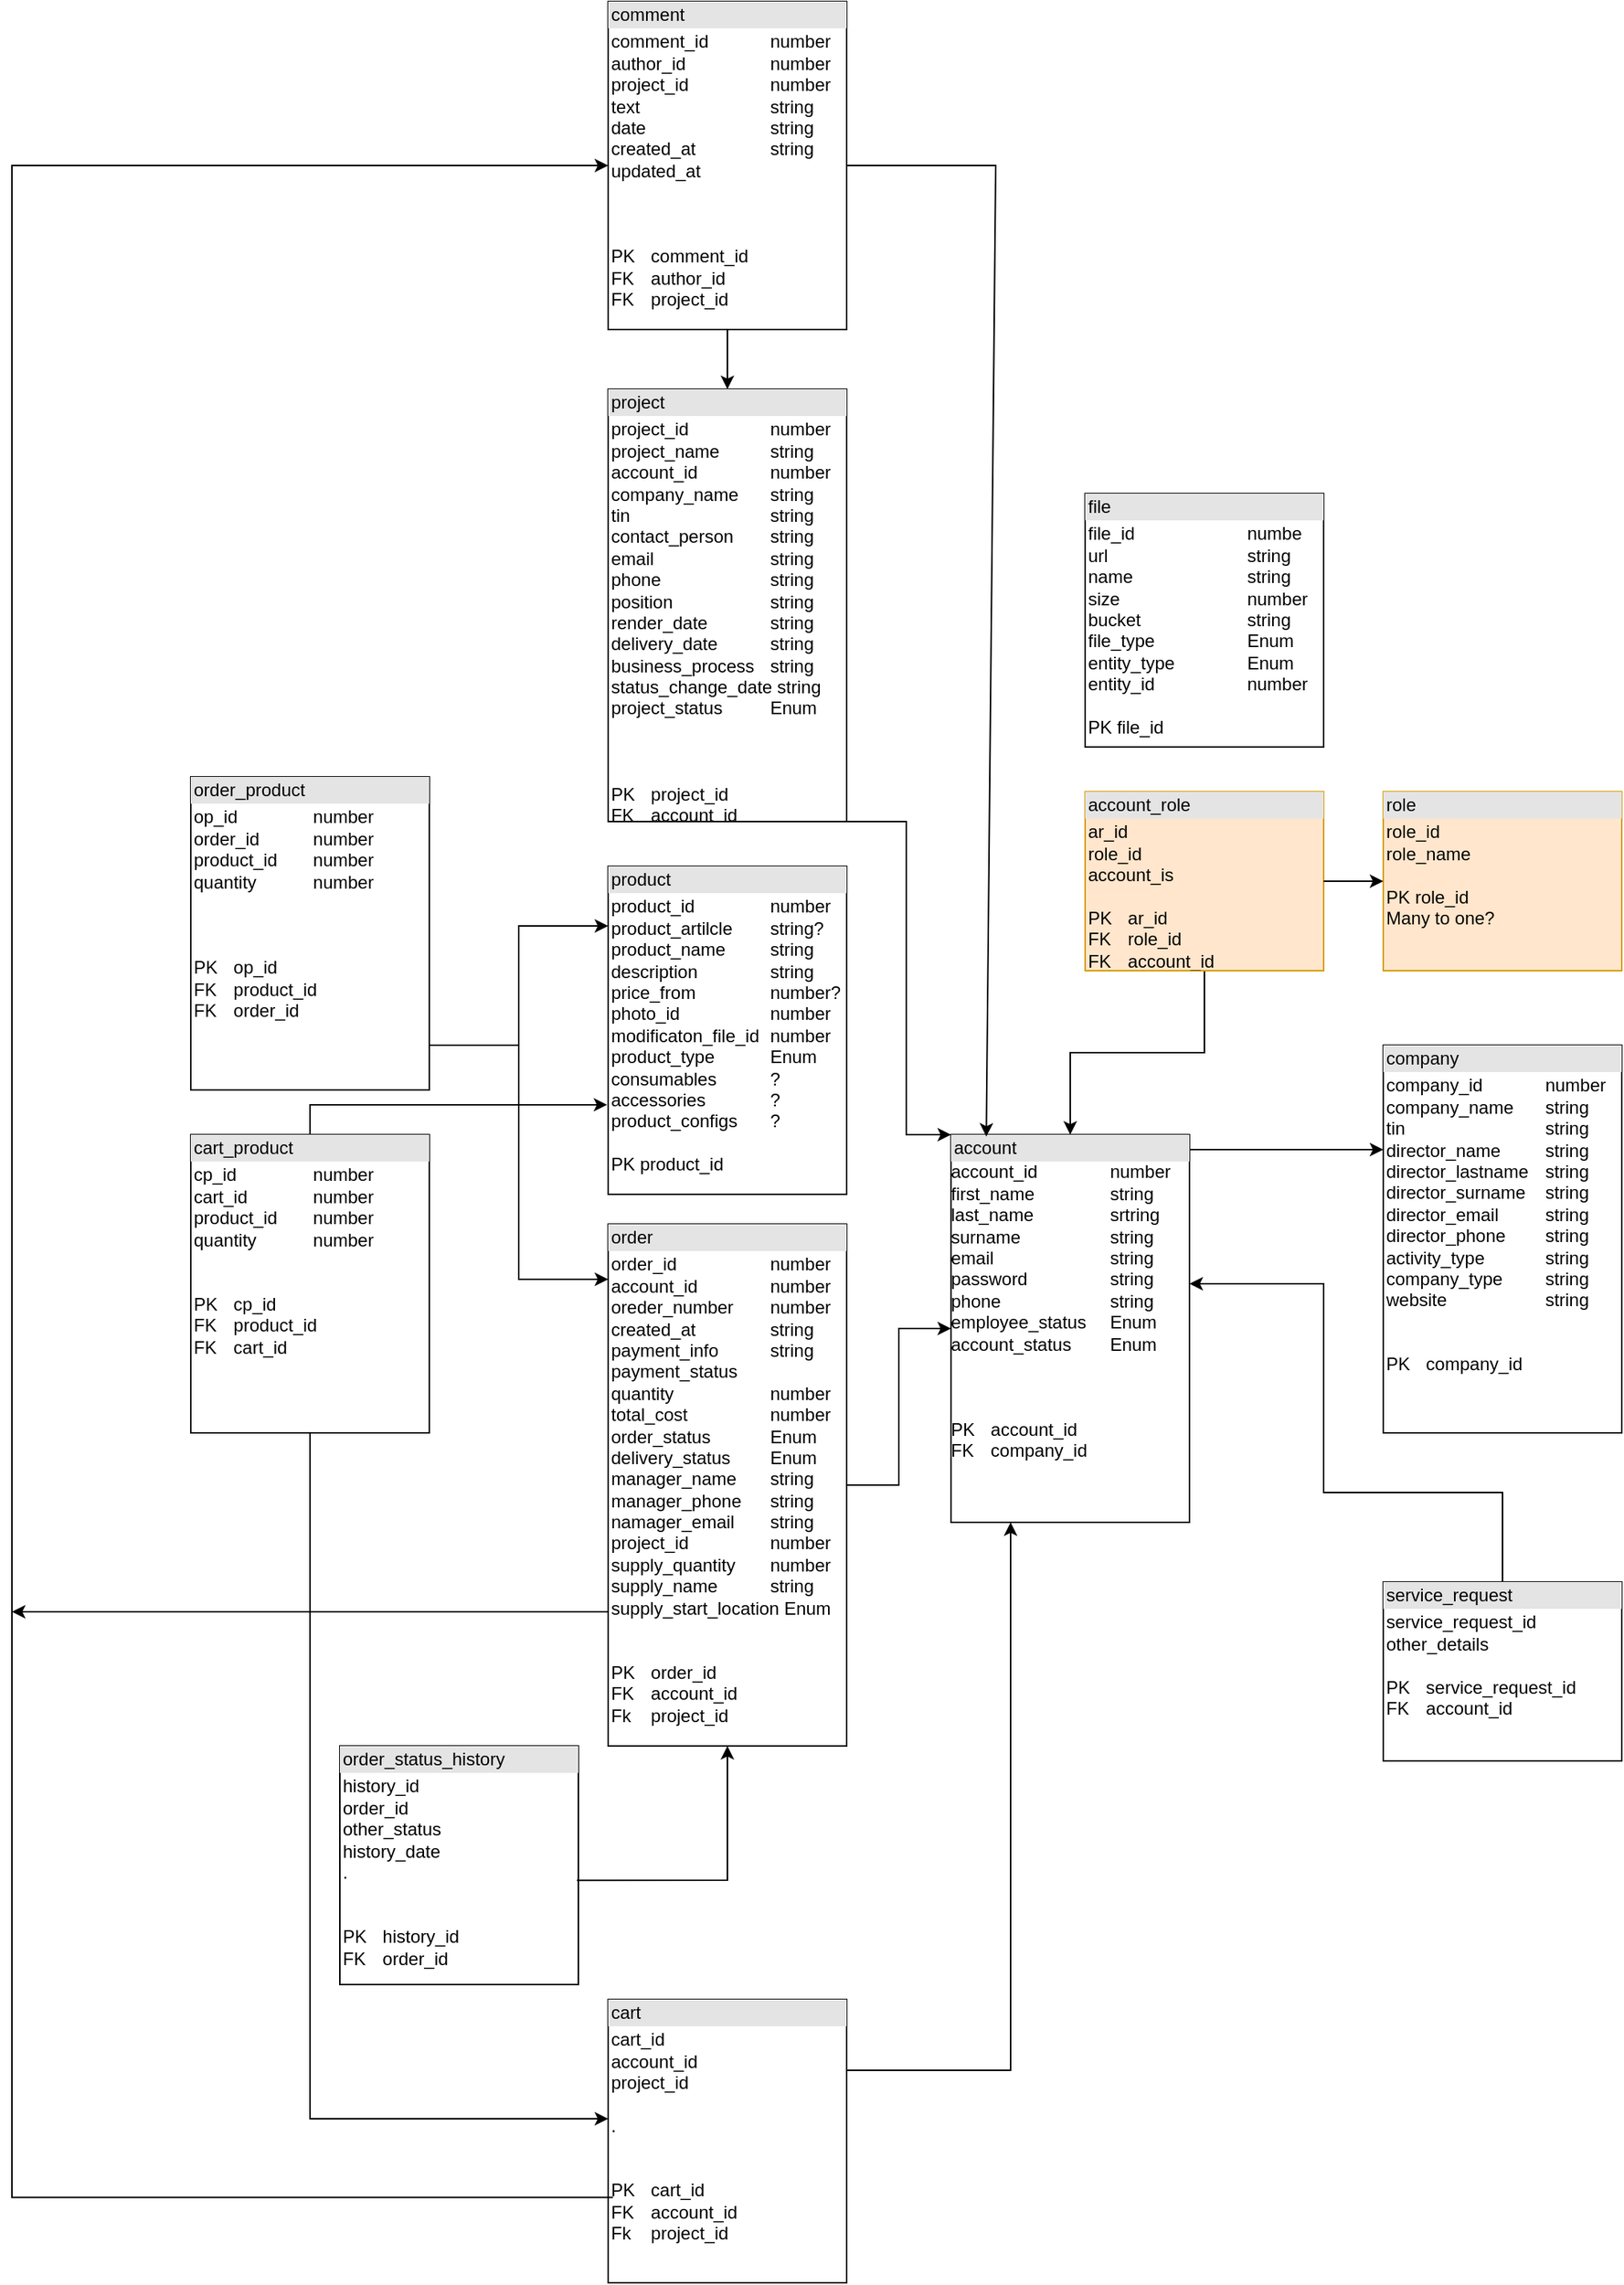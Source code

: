 <mxfile version="24.3.1" type="github">
  <diagram name="Page-1" id="c4acf3e9-155e-7222-9cf6-157b1a14988f">
    <mxGraphModel dx="1850" dy="497" grid="1" gridSize="10" guides="1" tooltips="1" connect="1" arrows="1" fold="1" page="1" pageScale="1" pageWidth="850" pageHeight="1100" background="none" math="0" shadow="0">
      <root>
        <mxCell id="0" />
        <mxCell id="1" parent="0" />
        <mxCell id="9PMVTdHqtHLO4FlDm-59-1" value="&lt;div style=&quot;box-sizing:border-box;width:100%;background:#e4e4e4;padding:2px;&quot;&gt;account&lt;/div&gt;&lt;div&gt;account_id&lt;span style=&quot;white-space: pre;&quot;&gt;&#x9;&lt;/span&gt;&lt;span style=&quot;white-space: pre;&quot;&gt;&#x9;&lt;/span&gt;number&lt;/div&gt;&lt;div&gt;first_name&lt;span style=&quot;white-space: pre;&quot;&gt;&#x9;&lt;/span&gt;&lt;span style=&quot;white-space: pre;&quot;&gt;&#x9;&lt;/span&gt;string&lt;/div&gt;&lt;div&gt;last_name&lt;span style=&quot;white-space: pre;&quot;&gt;&#x9;&lt;/span&gt;&lt;span style=&quot;white-space: pre;&quot;&gt;&#x9;&lt;/span&gt;srtring&lt;/div&gt;&lt;div&gt;surname&lt;span style=&quot;white-space: pre;&quot;&gt;&#x9;&lt;/span&gt;&lt;span style=&quot;white-space: pre;&quot;&gt;&#x9;&lt;/span&gt;&lt;span style=&quot;white-space: pre;&quot;&gt;&#x9;&lt;/span&gt;string&lt;/div&gt;&lt;div&gt;email&lt;span style=&quot;white-space: pre;&quot;&gt;&#x9;&lt;/span&gt;&lt;span style=&quot;white-space: pre;&quot;&gt;&#x9;&lt;/span&gt;&lt;span style=&quot;white-space: pre;&quot;&gt;&#x9;&lt;/span&gt;string&lt;/div&gt;&lt;div&gt;password&lt;span style=&quot;white-space: pre;&quot;&gt;&#x9;&lt;/span&gt;&lt;span style=&quot;white-space: pre;&quot;&gt;&#x9;&lt;/span&gt;&lt;span style=&quot;white-space: pre;&quot;&gt;&#x9;&lt;/span&gt;string&lt;/div&gt;&lt;div&gt;phone&lt;span style=&quot;white-space: pre;&quot;&gt;&#x9;&lt;/span&gt;&lt;span style=&quot;white-space: pre;&quot;&gt;&#x9;&lt;/span&gt;&lt;span style=&quot;white-space: pre;&quot;&gt;&#x9;&lt;/span&gt;string&lt;/div&gt;&lt;div&gt;employee_status&lt;span style=&quot;white-space: pre;&quot;&gt;&#x9;&lt;/span&gt;Enum&lt;/div&gt;&lt;div&gt;account_status&lt;span style=&quot;white-space: pre;&quot;&gt;&#x9;&lt;/span&gt;Enum&lt;/div&gt;&lt;div&gt;&lt;br&gt;&lt;/div&gt;&lt;div&gt;&lt;br&gt;&lt;/div&gt;&lt;div&gt;&lt;br&gt;&lt;/div&gt;PK&lt;span style=&quot;white-space: pre;&quot;&gt;&#x9;&lt;/span&gt;account_id&lt;div&gt;FK&lt;span style=&quot;white-space: pre;&quot;&gt;&#x9;&lt;/span&gt;company_id&lt;/div&gt;&lt;div&gt;&lt;div&gt;&lt;table style=&quot;width:100%;font-size:1em;&quot; cellpadding=&quot;2&quot; cellspacing=&quot;0&quot;&gt;&lt;tbody&gt;&lt;/tbody&gt;&lt;/table&gt;&lt;/div&gt;&lt;/div&gt;" style="verticalAlign=top;align=left;overflow=fill;html=1;whiteSpace=wrap;" parent="1" vertex="1">
          <mxGeometry x="110" y="860" width="160" height="260" as="geometry" />
        </mxCell>
        <mxCell id="9PMVTdHqtHLO4FlDm-59-3" value="&lt;div style=&quot;box-sizing:border-box;width:100%;background:#e4e4e4;padding:2px;&quot;&gt;company&lt;/div&gt;&lt;table style=&quot;width:100%;font-size:1em;&quot; cellpadding=&quot;2&quot; cellspacing=&quot;0&quot;&gt;&lt;tbody&gt;&lt;tr&gt;&lt;td&gt;&lt;div&gt;company_id&lt;span style=&quot;white-space: pre;&quot;&gt;&#x9;&lt;/span&gt;&lt;span style=&quot;white-space: pre;&quot;&gt;&#x9;&lt;/span&gt;number&lt;/div&gt;&lt;div&gt;company_name&lt;span style=&quot;white-space: pre;&quot;&gt;&#x9;&lt;/span&gt;string&lt;/div&gt;&lt;div&gt;tin&lt;span style=&quot;white-space: pre;&quot;&gt;&#x9;&lt;/span&gt;&lt;span style=&quot;white-space: pre;&quot;&gt;&#x9;&lt;/span&gt;&lt;span style=&quot;white-space: pre;&quot;&gt;&#x9;&lt;/span&gt;&lt;span style=&quot;white-space: pre;&quot;&gt;&#x9;&lt;/span&gt;string&lt;/div&gt;&lt;div&gt;director_name&lt;span style=&quot;white-space: pre;&quot;&gt;&#x9;&lt;/span&gt;&lt;span style=&quot;white-space: pre;&quot;&gt;&#x9;&lt;/span&gt;string&lt;/div&gt;&lt;div&gt;director_lastname&lt;span style=&quot;white-space: pre;&quot;&gt;&#x9;&lt;/span&gt;string&lt;/div&gt;&lt;div&gt;director_surname&lt;span style=&quot;white-space: pre;&quot;&gt;&#x9;&lt;/span&gt;string&lt;/div&gt;&lt;div&gt;director_email&lt;span style=&quot;white-space: pre;&quot;&gt;&#x9;&lt;/span&gt;&lt;span style=&quot;white-space: pre;&quot;&gt;&#x9;&lt;/span&gt;string&lt;/div&gt;&lt;div&gt;director_phone&lt;span style=&quot;white-space: pre;&quot;&gt;&#x9;&lt;/span&gt;string&lt;/div&gt;&lt;div&gt;activity_type&lt;span style=&quot;white-space: pre;&quot;&gt;&#x9;&lt;/span&gt;&lt;span style=&quot;white-space: pre;&quot;&gt;&#x9;&lt;/span&gt;string&lt;/div&gt;&lt;div&gt;company_type&lt;span style=&quot;white-space: pre;&quot;&gt;&#x9;&lt;/span&gt;&lt;span style=&quot;white-space: pre;&quot;&gt;&#x9;&lt;/span&gt;string&lt;/div&gt;&lt;div&gt;website&lt;span style=&quot;white-space: pre;&quot;&gt;&#x9;&lt;/span&gt;&lt;span style=&quot;white-space: pre;&quot;&gt;&#x9;&lt;/span&gt;&lt;span style=&quot;white-space: pre;&quot;&gt;&#x9;&lt;/span&gt;string&lt;/div&gt;&lt;div&gt;&lt;br&gt;&lt;/div&gt;&lt;div&gt;&lt;br&gt;&lt;/div&gt;PK&lt;span style=&quot;white-space: pre;&quot;&gt;&#x9;&lt;/span&gt;company_id&lt;br&gt;&lt;br&gt;&lt;/td&gt;&lt;td&gt;&lt;/td&gt;&lt;/tr&gt;&lt;tr&gt;&lt;td&gt;&lt;/td&gt;&lt;td&gt;&lt;br&gt;&lt;/td&gt;&lt;/tr&gt;&lt;/tbody&gt;&lt;/table&gt;" style="verticalAlign=top;align=left;overflow=fill;html=1;whiteSpace=wrap;" parent="1" vertex="1">
          <mxGeometry x="400" y="800" width="160" height="260" as="geometry" />
        </mxCell>
        <mxCell id="9PMVTdHqtHLO4FlDm-59-4" value="&lt;div style=&quot;box-sizing:border-box;width:100%;background:#e4e4e4;padding:2px;&quot;&gt;role&lt;/div&gt;&lt;table style=&quot;width:100%;font-size:1em;&quot; cellpadding=&quot;2&quot; cellspacing=&quot;0&quot;&gt;&lt;tbody&gt;&lt;tr&gt;&lt;td&gt;role_id&lt;br&gt;role_name&lt;br&gt;&lt;br&gt;PK role_id&lt;br&gt;Many to one?&lt;/td&gt;&lt;td&gt;&lt;br&gt;&lt;/td&gt;&lt;/tr&gt;&lt;/tbody&gt;&lt;/table&gt;" style="verticalAlign=top;align=left;overflow=fill;html=1;whiteSpace=wrap;fillColor=#ffe6cc;strokeColor=#d79b00;" parent="1" vertex="1">
          <mxGeometry x="400" y="630" width="160" height="120" as="geometry" />
        </mxCell>
        <mxCell id="9PMVTdHqtHLO4FlDm-59-7" style="edgeStyle=orthogonalEdgeStyle;rounded=0;orthogonalLoop=1;jettySize=auto;html=1;exitX=0.5;exitY=1;exitDx=0;exitDy=0;" parent="1" source="9PMVTdHqtHLO4FlDm-59-5" target="9PMVTdHqtHLO4FlDm-59-1" edge="1">
          <mxGeometry relative="1" as="geometry" />
        </mxCell>
        <mxCell id="9PMVTdHqtHLO4FlDm-59-5" value="&lt;div style=&quot;box-sizing:border-box;width:100%;background:#e4e4e4;padding:2px;&quot;&gt;account_role&lt;/div&gt;&lt;table style=&quot;width:100%;font-size:1em;&quot; cellpadding=&quot;2&quot; cellspacing=&quot;0&quot;&gt;&lt;tbody&gt;&lt;tr&gt;&lt;td&gt;ar_id&lt;br&gt;role_id&lt;br&gt;account_is&lt;br&gt;&lt;br&gt;PK&lt;span style=&quot;white-space: pre;&quot;&gt;&#x9;&lt;/span&gt;ar_id&lt;br&gt;FK&lt;span style=&quot;white-space: pre;&quot;&gt;&#x9;&lt;/span&gt;role_id&lt;br&gt;FK&lt;span style=&quot;white-space: pre;&quot;&gt;&#x9;&lt;/span&gt;account_id&lt;/td&gt;&lt;td&gt;&lt;br&gt;&lt;/td&gt;&lt;/tr&gt;&lt;/tbody&gt;&lt;/table&gt;" style="verticalAlign=top;align=left;overflow=fill;html=1;whiteSpace=wrap;fillColor=#ffe6cc;strokeColor=#d79b00;" parent="1" vertex="1">
          <mxGeometry x="200" y="630" width="160" height="120" as="geometry" />
        </mxCell>
        <mxCell id="9PMVTdHqtHLO4FlDm-59-9" style="edgeStyle=orthogonalEdgeStyle;rounded=0;orthogonalLoop=1;jettySize=auto;html=1;" parent="1" source="9PMVTdHqtHLO4FlDm-59-1" target="9PMVTdHqtHLO4FlDm-59-3" edge="1">
          <mxGeometry relative="1" as="geometry">
            <mxPoint x="240" y="730" as="sourcePoint" />
            <mxPoint x="240" y="850" as="targetPoint" />
            <Array as="points">
              <mxPoint x="300" y="870" />
              <mxPoint x="300" y="870" />
            </Array>
          </mxGeometry>
        </mxCell>
        <mxCell id="9PMVTdHqtHLO4FlDm-59-10" style="edgeStyle=orthogonalEdgeStyle;rounded=0;orthogonalLoop=1;jettySize=auto;html=1;" parent="1" source="9PMVTdHqtHLO4FlDm-59-5" target="9PMVTdHqtHLO4FlDm-59-4" edge="1">
          <mxGeometry relative="1" as="geometry">
            <mxPoint x="240" y="730" as="sourcePoint" />
            <mxPoint x="240" y="850" as="targetPoint" />
          </mxGeometry>
        </mxCell>
        <mxCell id="9PMVTdHqtHLO4FlDm-59-12" value="&lt;div style=&quot;box-sizing:border-box;width:100%;background:#e4e4e4;padding:2px;&quot;&gt;product&lt;/div&gt;&lt;table style=&quot;width:100%;font-size:1em;&quot; cellpadding=&quot;2&quot; cellspacing=&quot;0&quot;&gt;&lt;tbody&gt;&lt;tr&gt;&lt;td&gt;product_id&lt;span style=&quot;white-space: pre;&quot;&gt;&#x9;&lt;/span&gt;&lt;span style=&quot;white-space: pre;&quot;&gt;&#x9;&lt;/span&gt;number&lt;br&gt;product_artilcle&lt;span style=&quot;white-space: pre;&quot;&gt;&#x9;&lt;/span&gt;string?&lt;br&gt;product_name&lt;span style=&quot;white-space: pre;&quot;&gt;&#x9;&lt;/span&gt;&lt;span style=&quot;white-space: pre;&quot;&gt;&#x9;&lt;/span&gt;string&lt;br&gt;description&lt;span style=&quot;white-space: pre;&quot;&gt;&#x9;&lt;/span&gt;&lt;span style=&quot;white-space: pre;&quot;&gt;&#x9;&lt;/span&gt;string&lt;br&gt;price_from&lt;span style=&quot;white-space: pre;&quot;&gt;&#x9;&lt;/span&gt;&lt;span style=&quot;white-space: pre;&quot;&gt;&#x9;&lt;/span&gt;number?&lt;br&gt;photo_id&lt;span style=&quot;white-space: pre;&quot;&gt;&#x9;&lt;/span&gt;&lt;span style=&quot;white-space: pre;&quot;&gt;&#x9;&lt;/span&gt;&lt;span style=&quot;white-space: pre;&quot;&gt;&#x9;&lt;/span&gt;number&lt;br&gt;modificaton_file_id&lt;span style=&quot;white-space: pre;&quot;&gt;&#x9;&lt;/span&gt;number&lt;br&gt;product_type&lt;span style=&quot;white-space: pre;&quot;&gt;&#x9;&lt;/span&gt;&lt;span style=&quot;white-space: pre;&quot;&gt;&#x9;&lt;/span&gt;Enum&lt;br&gt;consumables&lt;span style=&quot;white-space: pre;&quot;&gt;&#x9;&lt;span style=&quot;white-space: pre;&quot;&gt;&#x9;&lt;/span&gt;?&lt;br&gt;accessories&lt;span style=&quot;white-space: pre;&quot;&gt;&#x9;&lt;/span&gt;&lt;span style=&quot;white-space: pre;&quot;&gt;&#x9;&lt;/span&gt;?&lt;br&gt;&lt;/span&gt;product_configs&lt;span style=&quot;white-space: pre;&quot;&gt;&#x9;&lt;/span&gt;?&lt;span style=&quot;white-space: pre;&quot;&gt;&lt;br&gt;&lt;/span&gt;&lt;span style=&quot;white-space: pre;&quot;&gt;&#x9;&lt;/span&gt;&lt;span style=&quot;white-space: pre;&quot;&gt;&#x9;&lt;/span&gt;&lt;span style=&quot;white-space: pre;&quot;&gt;&#x9;&lt;/span&gt;&lt;br&gt;PK product_id&lt;/td&gt;&lt;td&gt;&lt;br&gt;&lt;/td&gt;&lt;/tr&gt;&lt;/tbody&gt;&lt;/table&gt;" style="verticalAlign=top;align=left;overflow=fill;html=1;whiteSpace=wrap;" parent="1" vertex="1">
          <mxGeometry x="-120" y="680" width="160" height="220" as="geometry" />
        </mxCell>
        <mxCell id="9PMVTdHqtHLO4FlDm-59-13" value="&lt;div style=&quot;box-sizing:border-box;width:100%;background:#e4e4e4;padding:2px;&quot;&gt;order&lt;/div&gt;&lt;table style=&quot;width:100%;font-size:1em;&quot; cellpadding=&quot;2&quot; cellspacing=&quot;0&quot;&gt;&lt;tbody&gt;&lt;tr&gt;&lt;td&gt;order_id&lt;span style=&quot;white-space: pre;&quot;&gt;&#x9;&lt;/span&gt;&lt;span style=&quot;white-space: pre;&quot;&gt;&#x9;&lt;/span&gt;&lt;span style=&quot;white-space: pre;&quot;&gt;&#x9;&lt;/span&gt;number&lt;br&gt;account_id&lt;span style=&quot;white-space: pre;&quot;&gt;&#x9;&lt;/span&gt;&lt;span style=&quot;white-space: pre;&quot;&gt;&#x9;&lt;/span&gt;number&lt;br&gt;oreder_number&lt;span style=&quot;white-space: pre;&quot;&gt;&#x9;&lt;/span&gt;number&lt;br&gt;created_at&lt;span style=&quot;white-space: pre;&quot;&gt;&#x9;&lt;/span&gt;&lt;span style=&quot;white-space: pre;&quot;&gt;&#x9;&lt;/span&gt;string&lt;br&gt;payment_info&lt;span style=&quot;white-space: pre;&quot;&gt;&#x9;&lt;/span&gt;&lt;span style=&quot;white-space: pre;&quot;&gt;&#x9;&lt;/span&gt;string&lt;br&gt;payment_status&lt;br&gt;quantity&lt;span style=&quot;white-space: pre;&quot;&gt;&#x9;&lt;/span&gt;&lt;span style=&quot;white-space: pre;&quot;&gt;&#x9;&lt;/span&gt;&lt;span style=&quot;white-space: pre;&quot;&gt;&#x9;&lt;/span&gt;number&lt;br&gt;total_cost&lt;span style=&quot;white-space: pre;&quot;&gt;&#x9;&lt;/span&gt;&lt;span style=&quot;white-space: pre;&quot;&gt;&#x9;&lt;/span&gt;&lt;span style=&quot;white-space: pre;&quot;&gt;&#x9;&lt;/span&gt;number&lt;br&gt;order_status&lt;span style=&quot;white-space: pre;&quot;&gt;&#x9;&lt;/span&gt;&lt;span style=&quot;white-space: pre;&quot;&gt;&#x9;&lt;/span&gt;Enum&lt;br&gt;delivery_status&lt;span style=&quot;white-space: pre;&quot;&gt;&#x9;&lt;/span&gt;Enum&lt;br&gt;manager_name&lt;span style=&quot;white-space: pre;&quot;&gt;&#x9;&lt;/span&gt;string&lt;br&gt;manager_phone&lt;span style=&quot;white-space: pre;&quot;&gt;&#x9;&lt;/span&gt;string&lt;br&gt;namager_email&lt;span style=&quot;white-space: pre;&quot;&gt;&#x9;&lt;/span&gt;string&lt;br&gt;project_id&lt;span style=&quot;white-space: pre;&quot;&gt;&#x9;&lt;span style=&quot;white-space: pre;&quot;&gt;&#x9;&lt;/span&gt;&lt;/span&gt;number&lt;br&gt;supply_quantity&lt;span style=&quot;white-space: pre;&quot;&gt;&#x9;&lt;/span&gt;number&lt;br&gt;supply_name&lt;span style=&quot;white-space: pre;&quot;&gt;&#x9;&lt;/span&gt;&lt;span style=&quot;white-space: pre;&quot;&gt;&#x9;&lt;/span&gt;string&lt;br&gt;supply_start_location Enum&lt;br&gt;&lt;br&gt;&lt;br&gt;PK&lt;span style=&quot;white-space: pre;&quot;&gt;&#x9;&lt;/span&gt;order_id&lt;br&gt;FK&lt;span style=&quot;white-space: pre;&quot;&gt;&#x9;&lt;/span&gt;account_id&lt;br&gt;Fk&lt;span style=&quot;white-space: pre;&quot;&gt;&#x9;&lt;/span&gt;project_id&lt;br&gt;&lt;/td&gt;&lt;td&gt;&lt;br&gt;&lt;/td&gt;&lt;/tr&gt;&lt;/tbody&gt;&lt;/table&gt;" style="verticalAlign=top;align=left;overflow=fill;html=1;whiteSpace=wrap;" parent="1" vertex="1">
          <mxGeometry x="-120" y="920" width="160" height="350" as="geometry" />
        </mxCell>
        <mxCell id="9PMVTdHqtHLO4FlDm-59-14" value="&lt;div style=&quot;box-sizing:border-box;width:100%;background:#e4e4e4;padding:2px;&quot;&gt;order_product&lt;/div&gt;&lt;table style=&quot;width:100%;font-size:1em;&quot; cellpadding=&quot;2&quot; cellspacing=&quot;0&quot;&gt;&lt;tbody&gt;&lt;tr&gt;&lt;td&gt;op_id&lt;span style=&quot;white-space: pre;&quot;&gt;&#x9;&lt;/span&gt;&lt;span style=&quot;white-space: pre;&quot;&gt;&#x9;&lt;/span&gt;number&lt;br&gt;order_id&lt;span style=&quot;white-space: pre;&quot;&gt;&#x9;&lt;/span&gt;&lt;span style=&quot;white-space: pre;&quot;&gt;&#x9;&lt;/span&gt;number&lt;br&gt;product_id&lt;span style=&quot;white-space: pre;&quot;&gt;&#x9;&lt;/span&gt;number&lt;br&gt;quantity&lt;span style=&quot;white-space: pre;&quot;&gt;&#x9;&lt;/span&gt;&lt;span style=&quot;white-space: pre;&quot;&gt;&#x9;&lt;/span&gt;number&lt;br&gt;&lt;br&gt;&lt;br&gt;&lt;br&gt;PK&lt;span style=&quot;white-space: pre;&quot;&gt;&#x9;&lt;/span&gt;op_id&lt;br&gt;FK&lt;span style=&quot;white-space: pre;&quot;&gt;&#x9;&lt;/span&gt;product_id&lt;br&gt;FK&lt;span style=&quot;white-space: pre;&quot;&gt;&#x9;&lt;/span&gt;order_id&lt;br&gt;&lt;/td&gt;&lt;td&gt;&lt;br&gt;&lt;/td&gt;&lt;/tr&gt;&lt;/tbody&gt;&lt;/table&gt;" style="verticalAlign=top;align=left;overflow=fill;html=1;whiteSpace=wrap;" parent="1" vertex="1">
          <mxGeometry x="-400" y="620" width="160" height="210" as="geometry" />
        </mxCell>
        <mxCell id="9PMVTdHqtHLO4FlDm-59-15" style="edgeStyle=orthogonalEdgeStyle;rounded=0;orthogonalLoop=1;jettySize=auto;html=1;" parent="1" source="9PMVTdHqtHLO4FlDm-59-13" target="9PMVTdHqtHLO4FlDm-59-1" edge="1">
          <mxGeometry relative="1" as="geometry">
            <mxPoint x="330" y="910" as="sourcePoint" />
            <mxPoint x="450" y="910" as="targetPoint" />
          </mxGeometry>
        </mxCell>
        <mxCell id="9PMVTdHqtHLO4FlDm-59-16" value="&lt;div style=&quot;box-sizing:border-box;width:100%;background:#e4e4e4;padding:2px;&quot;&gt;project&lt;/div&gt;&lt;table style=&quot;width:100%;font-size:1em;&quot; cellpadding=&quot;2&quot; cellspacing=&quot;0&quot;&gt;&lt;tbody&gt;&lt;tr&gt;&lt;td&gt;project_id&lt;span style=&quot;white-space: pre;&quot;&gt;&#x9;&lt;/span&gt;&lt;span style=&quot;white-space: pre;&quot;&gt;&#x9;&lt;/span&gt;number&lt;br&gt;project_name&lt;span style=&quot;white-space: pre;&quot;&gt;&#x9;&lt;/span&gt;&lt;span style=&quot;white-space: pre;&quot;&gt;&#x9;&lt;/span&gt;string&lt;br&gt;account_id&lt;span style=&quot;white-space: pre;&quot;&gt;&#x9;&lt;/span&gt;&lt;span style=&quot;white-space: pre;&quot;&gt;&#x9;&lt;/span&gt;number&lt;br&gt;company_name&lt;span style=&quot;white-space: pre;&quot;&gt;&#x9;&lt;/span&gt;string&lt;br&gt;tin&lt;span style=&quot;white-space: pre;&quot;&gt;&#x9;&lt;/span&gt;&lt;span style=&quot;white-space: pre;&quot;&gt;&#x9;&lt;/span&gt;&lt;span style=&quot;white-space: pre;&quot;&gt;&#x9;&lt;/span&gt;&lt;span style=&quot;white-space: pre;&quot;&gt;&#x9;&lt;/span&gt;string&lt;br&gt;contact_person&lt;span style=&quot;white-space: pre;&quot;&gt;&#x9;&lt;/span&gt;string&lt;br&gt;email&lt;span style=&quot;white-space: pre;&quot;&gt;&#x9;&lt;/span&gt;&lt;span style=&quot;white-space: pre;&quot;&gt;&#x9;&lt;/span&gt;&lt;span style=&quot;white-space: pre;&quot;&gt;&#x9;&lt;/span&gt;string&lt;br&gt;phone&lt;span style=&quot;white-space: pre;&quot;&gt;&#x9;&lt;/span&gt;&lt;span style=&quot;white-space: pre;&quot;&gt;&#x9;&lt;/span&gt;&lt;span style=&quot;white-space: pre;&quot;&gt;&#x9;&lt;/span&gt;string&lt;br&gt;position&lt;span style=&quot;white-space: pre;&quot;&gt;&#x9;&lt;/span&gt;&lt;span style=&quot;white-space: pre;&quot;&gt;&#x9;&lt;/span&gt;&lt;span style=&quot;white-space: pre;&quot;&gt;&#x9;&lt;/span&gt;string&lt;br&gt;render_date&lt;span style=&quot;white-space: pre;&quot;&gt;&#x9;&lt;/span&gt;&lt;span style=&quot;white-space: pre;&quot;&gt;&#x9;&lt;/span&gt;string&lt;br&gt;delivery_date&lt;span style=&quot;white-space: pre;&quot;&gt;&#x9;&lt;/span&gt;&lt;span style=&quot;white-space: pre;&quot;&gt;&#x9;&lt;/span&gt;string&lt;br&gt;business_process&lt;span style=&quot;white-space: pre;&quot;&gt;&#x9;&lt;/span&gt;string&lt;br&gt;status_change_date string&lt;br&gt;project_status&lt;span style=&quot;white-space: pre;&quot;&gt;&#x9;&lt;/span&gt;&lt;span style=&quot;white-space: pre;&quot;&gt;&#x9;&lt;/span&gt;Enum&lt;br&gt;&lt;br&gt;&lt;br&gt;&lt;br&gt;PK&lt;span style=&quot;white-space: pre;&quot;&gt;&#x9;&lt;/span&gt;project_id&lt;br&gt;FK&lt;span style=&quot;white-space: pre;&quot;&gt;&#x9;&lt;/span&gt;account_id&lt;/td&gt;&lt;td&gt;&lt;br&gt;&lt;/td&gt;&lt;/tr&gt;&lt;/tbody&gt;&lt;/table&gt;" style="verticalAlign=top;align=left;overflow=fill;html=1;whiteSpace=wrap;" parent="1" vertex="1">
          <mxGeometry x="-120" y="360" width="160" height="290" as="geometry" />
        </mxCell>
        <mxCell id="9PMVTdHqtHLO4FlDm-59-17" style="edgeStyle=orthogonalEdgeStyle;rounded=0;orthogonalLoop=1;jettySize=auto;html=1;" parent="1" source="9PMVTdHqtHLO4FlDm-59-16" target="9PMVTdHqtHLO4FlDm-59-1" edge="1">
          <mxGeometry relative="1" as="geometry">
            <mxPoint x="50" y="1050" as="sourcePoint" />
            <mxPoint x="170" y="910" as="targetPoint" />
            <Array as="points">
              <mxPoint x="-40" y="650" />
              <mxPoint x="80" y="650" />
              <mxPoint x="80" y="860" />
            </Array>
          </mxGeometry>
        </mxCell>
        <mxCell id="9PMVTdHqtHLO4FlDm-59-22" style="edgeStyle=orthogonalEdgeStyle;rounded=0;orthogonalLoop=1;jettySize=auto;html=1;" parent="1" source="9PMVTdHqtHLO4FlDm-59-14" edge="1">
          <mxGeometry relative="1" as="geometry">
            <mxPoint x="-230" y="650" as="sourcePoint" />
            <mxPoint x="-120" y="720" as="targetPoint" />
            <Array as="points">
              <mxPoint x="-180" y="800" />
              <mxPoint x="-180" y="720" />
              <mxPoint x="-120" y="720" />
            </Array>
          </mxGeometry>
        </mxCell>
        <mxCell id="9PMVTdHqtHLO4FlDm-59-23" style="edgeStyle=orthogonalEdgeStyle;rounded=0;orthogonalLoop=1;jettySize=auto;html=1;exitX=1;exitY=0.5;exitDx=0;exitDy=0;" parent="1" source="9PMVTdHqtHLO4FlDm-59-14" target="9PMVTdHqtHLO4FlDm-59-13" edge="1">
          <mxGeometry relative="1" as="geometry">
            <mxPoint x="-230" y="930" as="sourcePoint" />
            <mxPoint x="-110" y="820" as="targetPoint" />
            <Array as="points">
              <mxPoint x="-240" y="800" />
              <mxPoint x="-180" y="800" />
              <mxPoint x="-180" y="957" />
            </Array>
          </mxGeometry>
        </mxCell>
        <mxCell id="9PMVTdHqtHLO4FlDm-59-24" value="&lt;div style=&quot;box-sizing:border-box;width:100%;background:#e4e4e4;padding:2px;&quot;&gt;cart&lt;/div&gt;&lt;table style=&quot;width:100%;font-size:1em;&quot; cellpadding=&quot;2&quot; cellspacing=&quot;0&quot;&gt;&lt;tbody&gt;&lt;tr&gt;&lt;td&gt;cart_id&lt;br&gt;account_id&lt;br&gt;project_id&lt;br&gt;&lt;br&gt;.&lt;br&gt;&lt;br&gt;&lt;br&gt;PK&lt;span style=&quot;white-space: pre;&quot;&gt;&#x9;&lt;/span&gt;cart_id&lt;br&gt;FK&lt;span style=&quot;white-space: pre;&quot;&gt;&#x9;&lt;/span&gt;account_id&lt;br&gt;Fk&lt;span style=&quot;white-space: pre;&quot;&gt;&#x9;&lt;/span&gt;project_id&lt;br&gt;&lt;/td&gt;&lt;td&gt;&lt;br&gt;&lt;/td&gt;&lt;/tr&gt;&lt;/tbody&gt;&lt;/table&gt;" style="verticalAlign=top;align=left;overflow=fill;html=1;whiteSpace=wrap;" parent="1" vertex="1">
          <mxGeometry x="-120" y="1440" width="160" height="190" as="geometry" />
        </mxCell>
        <mxCell id="9PMVTdHqtHLO4FlDm-59-25" style="edgeStyle=orthogonalEdgeStyle;rounded=0;orthogonalLoop=1;jettySize=auto;html=1;exitX=1;exitY=0.25;exitDx=0;exitDy=0;entryX=0.25;entryY=1;entryDx=0;entryDy=0;" parent="1" source="9PMVTdHqtHLO4FlDm-59-24" target="9PMVTdHqtHLO4FlDm-59-1" edge="1">
          <mxGeometry relative="1" as="geometry">
            <mxPoint x="50" y="1050" as="sourcePoint" />
            <mxPoint x="170" y="910" as="targetPoint" />
          </mxGeometry>
        </mxCell>
        <mxCell id="9PMVTdHqtHLO4FlDm-59-26" value="&lt;div style=&quot;box-sizing:border-box;width:100%;background:#e4e4e4;padding:2px;&quot;&gt;cart_product&lt;/div&gt;&lt;table style=&quot;width:100%;font-size:1em;&quot; cellpadding=&quot;2&quot; cellspacing=&quot;0&quot;&gt;&lt;tbody&gt;&lt;tr&gt;&lt;td&gt;cp_id&lt;span style=&quot;white-space: pre;&quot;&gt;&#x9;&lt;/span&gt;&lt;span style=&quot;white-space: pre;&quot;&gt;&#x9;&lt;/span&gt;number&lt;br&gt;cart_id&lt;span style=&quot;white-space: pre;&quot;&gt;&#x9;&lt;/span&gt;&lt;span style=&quot;white-space: pre;&quot;&gt;&#x9;&lt;/span&gt;number&lt;br&gt;product_id&lt;span style=&quot;white-space: pre;&quot;&gt;&#x9;&lt;/span&gt;number&lt;br&gt;quantity&lt;span style=&quot;white-space: pre;&quot;&gt;&#x9;&lt;/span&gt;&lt;span style=&quot;white-space: pre;&quot;&gt;&#x9;&lt;/span&gt;number&lt;br&gt;&lt;br&gt;&lt;br&gt;PK&lt;span style=&quot;white-space: pre;&quot;&gt;&#x9;&lt;/span&gt;cp_id&lt;br&gt;FK&lt;span style=&quot;white-space: pre;&quot;&gt;&#x9;&lt;/span&gt;product_id&lt;br&gt;FK&lt;span style=&quot;white-space: pre;&quot;&gt;&#x9;&lt;/span&gt;cart_id&lt;br&gt;&lt;/td&gt;&lt;td&gt;&lt;br&gt;&lt;/td&gt;&lt;/tr&gt;&lt;/tbody&gt;&lt;/table&gt;" style="verticalAlign=top;align=left;overflow=fill;html=1;whiteSpace=wrap;" parent="1" vertex="1">
          <mxGeometry x="-400" y="860" width="160" height="200" as="geometry" />
        </mxCell>
        <mxCell id="9PMVTdHqtHLO4FlDm-59-32" style="edgeStyle=orthogonalEdgeStyle;rounded=0;orthogonalLoop=1;jettySize=auto;html=1;" parent="1" source="9PMVTdHqtHLO4FlDm-59-26" target="9PMVTdHqtHLO4FlDm-59-24" edge="1">
          <mxGeometry relative="1" as="geometry">
            <mxPoint x="50" y="1210" as="sourcePoint" />
            <mxPoint x="-200" y="1310" as="targetPoint" />
            <Array as="points">
              <mxPoint x="-320" y="1520" />
            </Array>
          </mxGeometry>
        </mxCell>
        <mxCell id="9PMVTdHqtHLO4FlDm-59-33" value="&lt;div style=&quot;box-sizing:border-box;width:100%;background:#e4e4e4;padding:2px;&quot;&gt;file&lt;/div&gt;&lt;table style=&quot;width:100%;font-size:1em;&quot; cellpadding=&quot;2&quot; cellspacing=&quot;0&quot;&gt;&lt;tbody&gt;&lt;tr&gt;&lt;td&gt;file_id&lt;span style=&quot;white-space: pre;&quot;&gt;&#x9;&lt;/span&gt;&lt;span style=&quot;white-space: pre;&quot;&gt;&#x9;&lt;/span&gt;&lt;span style=&quot;white-space: pre;&quot;&gt;&#x9;&lt;/span&gt;numbe&lt;span style=&quot;white-space: pre;&quot;&gt;&#x9;&lt;/span&gt;&lt;br&gt;url&lt;span style=&quot;white-space: pre;&quot;&gt;&#x9;&lt;/span&gt;&lt;span style=&quot;white-space: pre;&quot;&gt;&#x9;&lt;/span&gt;&lt;span style=&quot;white-space: pre;&quot;&gt;&#x9;&lt;/span&gt;&lt;span style=&quot;white-space: pre;&quot;&gt;&#x9;&lt;/span&gt;string&lt;br&gt;name&lt;span style=&quot;white-space: pre;&quot;&gt;&#x9;&lt;/span&gt;&lt;span style=&quot;white-space: pre;&quot;&gt;&#x9;&lt;/span&gt;&lt;span style=&quot;white-space: pre;&quot;&gt;&#x9;&lt;/span&gt;string&lt;br&gt;size&lt;span style=&quot;white-space: pre;&quot;&gt;&#x9;&lt;/span&gt;&lt;span style=&quot;white-space: pre;&quot;&gt;&#x9;&lt;/span&gt;&lt;span style=&quot;white-space: pre;&quot;&gt;&#x9;&lt;/span&gt;&lt;span style=&quot;white-space: pre;&quot;&gt;&#x9;&lt;/span&gt;number&lt;br&gt;bucket&lt;span style=&quot;white-space: pre;&quot;&gt;&#x9;&lt;/span&gt;&lt;span style=&quot;white-space: pre;&quot;&gt;&#x9;&lt;/span&gt;&lt;span style=&quot;white-space: pre;&quot;&gt;&#x9;&lt;/span&gt;string&lt;br&gt;file_type&lt;span style=&quot;white-space: pre;&quot;&gt;&#x9;&lt;/span&gt;&lt;span style=&quot;white-space: pre;&quot;&gt;&#x9;&lt;/span&gt;&lt;span style=&quot;white-space: pre;&quot;&gt;&#x9;&lt;/span&gt;Enum&lt;br&gt;entity_type&lt;span style=&quot;white-space: pre;&quot;&gt;&#x9;&lt;/span&gt;&lt;span style=&quot;white-space: pre;&quot;&gt;&#x9;&lt;/span&gt;Enum&lt;br&gt;entity_id&lt;span style=&quot;white-space: pre;&quot;&gt;&#x9;&lt;/span&gt;&lt;span style=&quot;white-space: pre;&quot;&gt;&#x9;&lt;/span&gt;&lt;span style=&quot;white-space: pre;&quot;&gt;&#x9;&lt;/span&gt;number&lt;br&gt;&lt;br&gt;PK file_id&lt;br&gt;&lt;/td&gt;&lt;td&gt;&lt;br&gt;&lt;/td&gt;&lt;/tr&gt;&lt;/tbody&gt;&lt;/table&gt;" style="verticalAlign=top;align=left;overflow=fill;html=1;whiteSpace=wrap;" parent="1" vertex="1">
          <mxGeometry x="200" y="430" width="160" height="170" as="geometry" />
        </mxCell>
        <mxCell id="9PMVTdHqtHLO4FlDm-59-36" value="&lt;div style=&quot;box-sizing:border-box;width:100%;background:#e4e4e4;padding:2px;&quot;&gt;service_request&lt;/div&gt;&lt;table style=&quot;width:100%;font-size:1em;&quot; cellpadding=&quot;2&quot; cellspacing=&quot;0&quot;&gt;&lt;tbody&gt;&lt;tr&gt;&lt;td&gt;&lt;div&gt;service_request_id&lt;/div&gt;&lt;div&gt;other_details&lt;/div&gt;&lt;div&gt;&lt;br&gt;&lt;/div&gt;PK&lt;span style=&quot;white-space: pre;&quot;&gt;&#x9;&lt;/span&gt;service_request_id&lt;br&gt;FK&lt;span style=&quot;white-space: pre;&quot;&gt;&#x9;&lt;/span&gt;account_id&lt;/td&gt;&lt;td&gt;&lt;/td&gt;&lt;/tr&gt;&lt;tr&gt;&lt;td&gt;&lt;/td&gt;&lt;td&gt;&lt;br&gt;&lt;/td&gt;&lt;/tr&gt;&lt;/tbody&gt;&lt;/table&gt;" style="verticalAlign=top;align=left;overflow=fill;html=1;whiteSpace=wrap;" parent="1" vertex="1">
          <mxGeometry x="400" y="1160" width="160" height="120" as="geometry" />
        </mxCell>
        <mxCell id="9PMVTdHqtHLO4FlDm-59-37" style="edgeStyle=orthogonalEdgeStyle;rounded=0;orthogonalLoop=1;jettySize=auto;html=1;" parent="1" source="9PMVTdHqtHLO4FlDm-59-36" target="9PMVTdHqtHLO4FlDm-59-1" edge="1">
          <mxGeometry relative="1" as="geometry">
            <mxPoint x="310" y="950" as="sourcePoint" />
            <mxPoint x="350" y="950" as="targetPoint" />
            <Array as="points">
              <mxPoint x="480" y="1100" />
              <mxPoint x="360" y="1100" />
              <mxPoint x="360" y="960" />
            </Array>
          </mxGeometry>
        </mxCell>
        <mxCell id="UEOv7ikk4bKULRoi2iTf-1" value="&lt;div style=&quot;box-sizing:border-box;width:100%;background:#e4e4e4;padding:2px;&quot;&gt;comment&lt;/div&gt;&lt;table style=&quot;width:100%;font-size:1em;&quot; cellpadding=&quot;2&quot; cellspacing=&quot;0&quot;&gt;&lt;tbody&gt;&lt;tr&gt;&lt;td&gt;comment_id&lt;span style=&quot;white-space: pre;&quot;&gt;&#x9;&lt;/span&gt;&lt;span style=&quot;white-space: pre;&quot;&gt;&#x9;&lt;/span&gt;number&lt;br&gt;author_id&lt;span style=&quot;white-space: pre;&quot;&gt;&#x9;&lt;/span&gt;&lt;span style=&quot;white-space: pre;&quot;&gt;&#x9;&lt;/span&gt;&lt;span style=&quot;white-space: pre;&quot;&gt;&#x9;&lt;/span&gt;number&lt;br&gt;project_id&lt;span style=&quot;white-space: pre;&quot;&gt;&#x9;&lt;/span&gt;&lt;span style=&quot;white-space: pre;&quot;&gt;&#x9;&lt;/span&gt;number&lt;br&gt;text&lt;span style=&quot;white-space: pre;&quot;&gt;&#x9;&lt;/span&gt;&lt;span style=&quot;white-space: pre;&quot;&gt;&#x9;&lt;/span&gt;&lt;span style=&quot;white-space: pre;&quot;&gt;&#x9;&lt;/span&gt;&lt;span style=&quot;white-space: pre;&quot;&gt;&#x9;&lt;/span&gt;string&lt;br&gt;date&lt;span style=&quot;white-space: pre;&quot;&gt;&#x9;&lt;/span&gt;&lt;span style=&quot;white-space: pre;&quot;&gt;&#x9;&lt;/span&gt;&lt;span style=&quot;white-space: pre;&quot;&gt;&#x9;&lt;/span&gt;&lt;span style=&quot;white-space: pre;&quot;&gt;&#x9;&lt;/span&gt;string&lt;br&gt;created_at&lt;span style=&quot;white-space: pre;&quot;&gt;&#x9;&lt;/span&gt;&lt;span style=&quot;white-space: pre;&quot;&gt;&#x9;&lt;/span&gt;string&lt;br&gt;updated_at&lt;br&gt;&lt;span style=&quot;white-space: pre;&quot;&gt;&#x9;&lt;/span&gt;&lt;span style=&quot;white-space: pre;&quot;&gt;&#x9;&lt;/span&gt;&lt;br&gt;&lt;br&gt;&lt;br&gt;PK&lt;span style=&quot;white-space: pre;&quot;&gt;&#x9;&lt;/span&gt;comment_id&lt;br&gt;FK&lt;span style=&quot;white-space: pre;&quot;&gt;&#x9;&lt;/span&gt;author_id&lt;br&gt;FK&lt;span style=&quot;white-space: pre;&quot;&gt;&#x9;&lt;/span&gt;project_id&lt;/td&gt;&lt;td&gt;&lt;br&gt;&lt;/td&gt;&lt;/tr&gt;&lt;/tbody&gt;&lt;/table&gt;" style="verticalAlign=top;align=left;overflow=fill;html=1;whiteSpace=wrap;" vertex="1" parent="1">
          <mxGeometry x="-120" y="100" width="160" height="220" as="geometry" />
        </mxCell>
        <mxCell id="UEOv7ikk4bKULRoi2iTf-2" value="" style="endArrow=classic;html=1;rounded=0;" edge="1" parent="1" source="UEOv7ikk4bKULRoi2iTf-1" target="9PMVTdHqtHLO4FlDm-59-16">
          <mxGeometry width="50" height="50" relative="1" as="geometry">
            <mxPoint x="70" y="480" as="sourcePoint" />
            <mxPoint x="120" y="430" as="targetPoint" />
          </mxGeometry>
        </mxCell>
        <mxCell id="UEOv7ikk4bKULRoi2iTf-3" value="" style="endArrow=classic;html=1;rounded=0;entryX=0.148;entryY=0.005;entryDx=0;entryDy=0;entryPerimeter=0;" edge="1" parent="1" source="UEOv7ikk4bKULRoi2iTf-1" target="9PMVTdHqtHLO4FlDm-59-1">
          <mxGeometry width="50" height="50" relative="1" as="geometry">
            <mxPoint x="70" y="480" as="sourcePoint" />
            <mxPoint x="120" y="430" as="targetPoint" />
            <Array as="points">
              <mxPoint x="140" y="210" />
            </Array>
          </mxGeometry>
        </mxCell>
        <mxCell id="UEOv7ikk4bKULRoi2iTf-6" value="" style="endArrow=classic;html=1;rounded=0;exitX=0.5;exitY=0;exitDx=0;exitDy=0;entryX=-0.004;entryY=0.727;entryDx=0;entryDy=0;entryPerimeter=0;" edge="1" parent="1" source="9PMVTdHqtHLO4FlDm-59-26" target="9PMVTdHqtHLO4FlDm-59-12">
          <mxGeometry width="50" height="50" relative="1" as="geometry">
            <mxPoint x="-320" y="930" as="sourcePoint" />
            <mxPoint x="-270" y="880" as="targetPoint" />
            <Array as="points">
              <mxPoint x="-320" y="840" />
            </Array>
          </mxGeometry>
        </mxCell>
        <mxCell id="UEOv7ikk4bKULRoi2iTf-13" value="&lt;div style=&quot;box-sizing:border-box;width:100%;background:#e4e4e4;padding:2px;&quot;&gt;order_status_history&lt;/div&gt;&lt;table style=&quot;width:100%;font-size:1em;&quot; cellpadding=&quot;2&quot; cellspacing=&quot;0&quot;&gt;&lt;tbody&gt;&lt;tr&gt;&lt;td&gt;history_id&lt;br&gt;order_id&lt;br&gt;other_status&lt;br&gt;history_date&lt;br&gt;.&lt;br&gt;&lt;br&gt;&lt;br&gt;PK&lt;span style=&quot;white-space: pre;&quot;&gt;&#x9;&lt;/span&gt;history_id&lt;br&gt;FK&lt;span style=&quot;white-space: pre;&quot;&gt;&#x9;&lt;/span&gt;order_id&lt;/td&gt;&lt;td&gt;&lt;br&gt;&lt;/td&gt;&lt;/tr&gt;&lt;/tbody&gt;&lt;/table&gt;" style="verticalAlign=top;align=left;overflow=fill;html=1;whiteSpace=wrap;" vertex="1" parent="1">
          <mxGeometry x="-300" y="1270" width="160" height="160" as="geometry" />
        </mxCell>
        <mxCell id="UEOv7ikk4bKULRoi2iTf-14" value="" style="endArrow=classic;html=1;rounded=0;exitX=0.994;exitY=0.563;exitDx=0;exitDy=0;exitPerimeter=0;" edge="1" parent="1" source="UEOv7ikk4bKULRoi2iTf-13" target="9PMVTdHqtHLO4FlDm-59-13">
          <mxGeometry width="50" height="50" relative="1" as="geometry">
            <mxPoint x="40" y="1150" as="sourcePoint" />
            <mxPoint x="90" y="1100" as="targetPoint" />
            <Array as="points">
              <mxPoint x="-40" y="1360" />
            </Array>
          </mxGeometry>
        </mxCell>
        <mxCell id="UEOv7ikk4bKULRoi2iTf-15" value="" style="endArrow=classic;html=1;rounded=0;exitX=0.02;exitY=0.699;exitDx=0;exitDy=0;exitPerimeter=0;edgeStyle=orthogonalEdgeStyle;" edge="1" parent="1" source="9PMVTdHqtHLO4FlDm-59-24" target="UEOv7ikk4bKULRoi2iTf-1">
          <mxGeometry width="50" height="50" relative="1" as="geometry">
            <mxPoint y="1420" as="sourcePoint" />
            <mxPoint x="50" y="1370" as="targetPoint" />
            <Array as="points">
              <mxPoint x="-520" y="1573" />
              <mxPoint x="-520" y="210" />
            </Array>
          </mxGeometry>
        </mxCell>
        <mxCell id="UEOv7ikk4bKULRoi2iTf-18" value="" style="endArrow=classic;html=1;rounded=0;edgeStyle=orthogonalEdgeStyle;" edge="1" parent="1" source="9PMVTdHqtHLO4FlDm-59-13">
          <mxGeometry width="50" height="50" relative="1" as="geometry">
            <mxPoint x="-520" y="1100" as="sourcePoint" />
            <mxPoint x="-520" y="1180" as="targetPoint" />
            <Array as="points">
              <mxPoint x="-220" y="1180" />
              <mxPoint x="-220" y="1180" />
            </Array>
          </mxGeometry>
        </mxCell>
      </root>
    </mxGraphModel>
  </diagram>
</mxfile>

